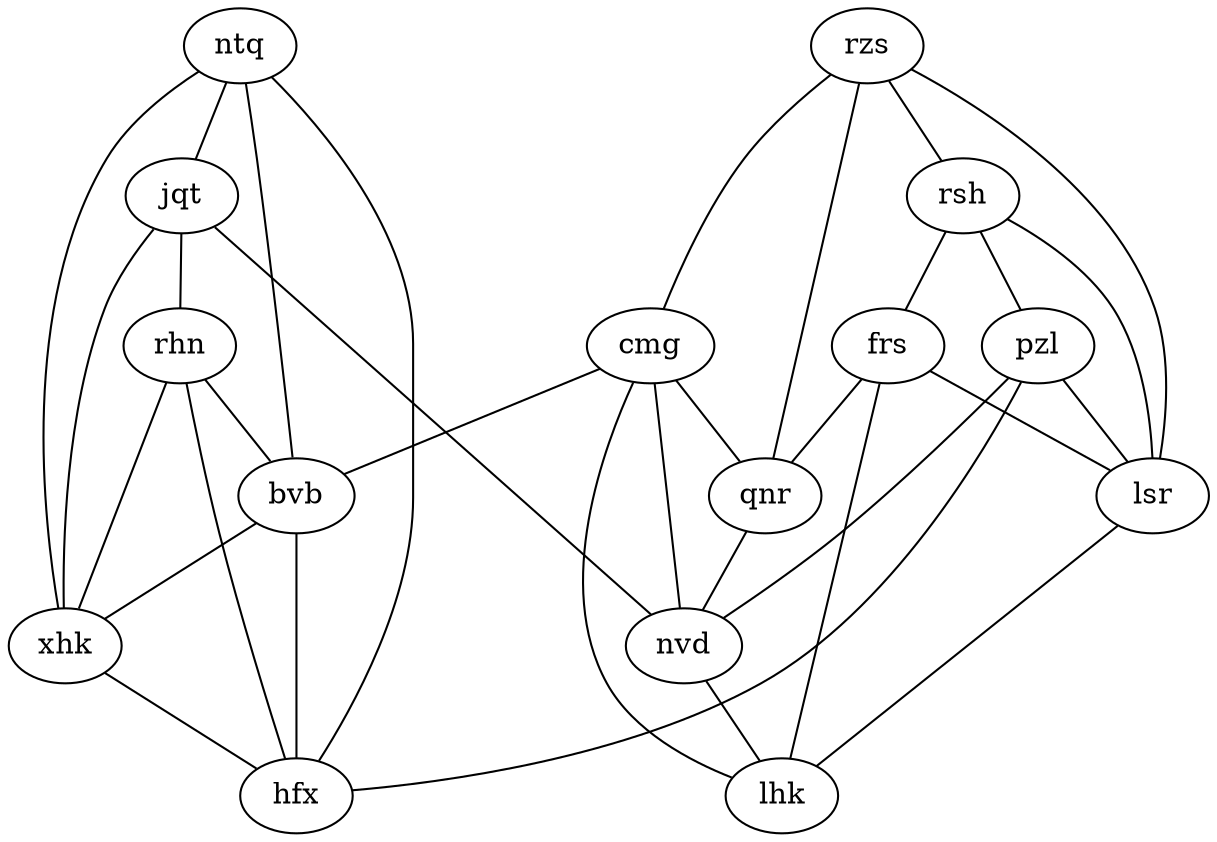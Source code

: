 graph G { jqt -- { rhn, xhk, nvd }
rsh -- { frs, pzl, lsr }
xhk -- { hfx }
cmg -- { qnr, nvd, lhk, bvb }
rhn -- { xhk, bvb, hfx }
bvb -- { xhk, hfx }
pzl -- { lsr, hfx, nvd }
qnr -- { nvd }
ntq -- { jqt, hfx, bvb, xhk }
nvd -- { lhk }
lsr -- { lhk }
rzs -- { qnr, cmg, lsr, rsh }
frs -- { qnr, lhk, lsr } }
